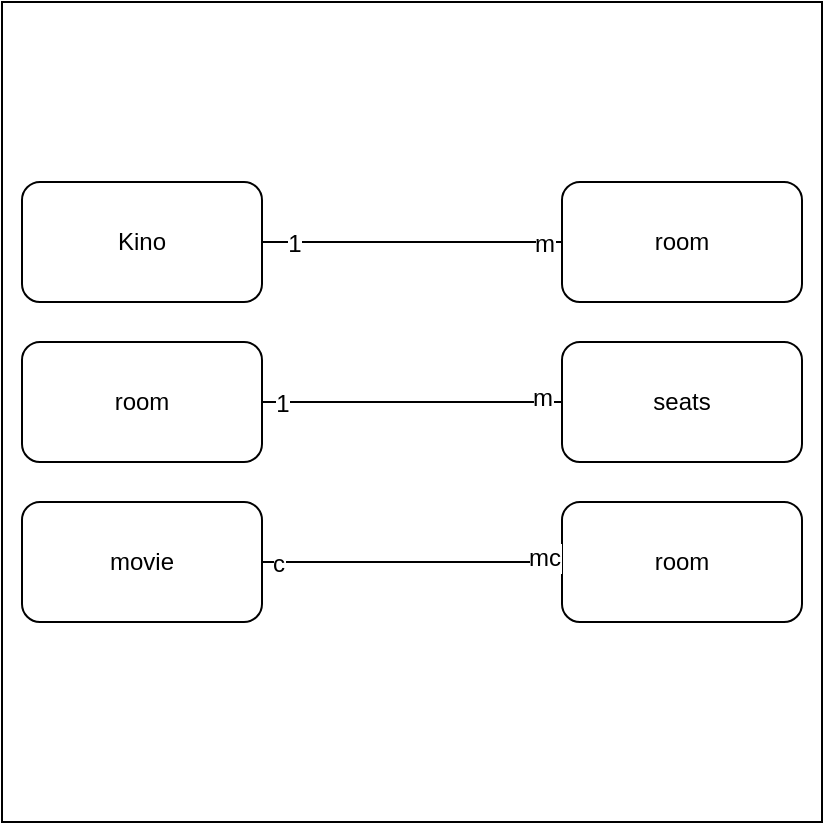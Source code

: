 <mxfile version="11.3.0" type="device" pages="1"><diagram id="H8FDcME-iVlboFXvHzxo" name="Page-1"><mxGraphModel dx="893" dy="693" grid="1" gridSize="10" guides="1" tooltips="1" connect="1" arrows="1" fold="1" page="1" pageScale="1" pageWidth="1169" pageHeight="827" math="0" shadow="0"><root><mxCell id="0"/><mxCell id="1" parent="0"/><mxCell id="shATxKLXKvqUNnT1jEuX-1" value="" style="whiteSpace=wrap;html=1;aspect=fixed;" vertex="1" parent="1"><mxGeometry x="320" y="50" width="410" height="410" as="geometry"/></mxCell><mxCell id="shATxKLXKvqUNnT1jEuX-3" value="Kino" style="rounded=1;whiteSpace=wrap;html=1;" vertex="1" parent="1"><mxGeometry x="330" y="140" width="120" height="60" as="geometry"/></mxCell><mxCell id="shATxKLXKvqUNnT1jEuX-5" value="room" style="rounded=1;whiteSpace=wrap;html=1;" vertex="1" parent="1"><mxGeometry x="600" y="140" width="120" height="60" as="geometry"/></mxCell><mxCell id="shATxKLXKvqUNnT1jEuX-8" value="" style="endArrow=none;html=1;exitX=1;exitY=0.5;exitDx=0;exitDy=0;entryX=0;entryY=0.5;entryDx=0;entryDy=0;" edge="1" parent="1" source="shATxKLXKvqUNnT1jEuX-3" target="shATxKLXKvqUNnT1jEuX-5"><mxGeometry width="50" height="50" relative="1" as="geometry"><mxPoint x="480" y="200" as="sourcePoint"/><mxPoint x="530" y="150" as="targetPoint"/><Array as="points"/></mxGeometry></mxCell><mxCell id="shATxKLXKvqUNnT1jEuX-9" value="1" style="text;html=1;resizable=0;points=[];align=center;verticalAlign=middle;labelBackgroundColor=#ffffff;" vertex="1" connectable="0" parent="shATxKLXKvqUNnT1jEuX-8"><mxGeometry x="-0.796" y="-1" relative="1" as="geometry"><mxPoint as="offset"/></mxGeometry></mxCell><mxCell id="shATxKLXKvqUNnT1jEuX-10" value="m" style="text;html=1;resizable=0;points=[];align=center;verticalAlign=middle;labelBackgroundColor=#ffffff;" vertex="1" connectable="0" parent="shATxKLXKvqUNnT1jEuX-8"><mxGeometry x="0.882" y="-1" relative="1" as="geometry"><mxPoint as="offset"/></mxGeometry></mxCell><mxCell id="shATxKLXKvqUNnT1jEuX-11" value="room" style="rounded=1;whiteSpace=wrap;html=1;" vertex="1" parent="1"><mxGeometry x="330" y="220" width="120" height="60" as="geometry"/></mxCell><mxCell id="shATxKLXKvqUNnT1jEuX-12" value="seats" style="rounded=1;whiteSpace=wrap;html=1;" vertex="1" parent="1"><mxGeometry x="600" y="220" width="120" height="60" as="geometry"/></mxCell><mxCell id="shATxKLXKvqUNnT1jEuX-15" value="" style="endArrow=none;html=1;exitX=0;exitY=0.5;exitDx=0;exitDy=0;entryX=1;entryY=0.5;entryDx=0;entryDy=0;" edge="1" parent="1" source="shATxKLXKvqUNnT1jEuX-12" target="shATxKLXKvqUNnT1jEuX-11"><mxGeometry width="50" height="50" relative="1" as="geometry"><mxPoint x="500" y="290" as="sourcePoint"/><mxPoint x="550" y="240" as="targetPoint"/></mxGeometry></mxCell><mxCell id="shATxKLXKvqUNnT1jEuX-16" value="1" style="text;html=1;resizable=0;points=[];align=center;verticalAlign=middle;labelBackgroundColor=#ffffff;" vertex="1" connectable="0" parent="shATxKLXKvqUNnT1jEuX-15"><mxGeometry x="0.873" y="1" relative="1" as="geometry"><mxPoint as="offset"/></mxGeometry></mxCell><mxCell id="shATxKLXKvqUNnT1jEuX-17" value="m" style="text;html=1;resizable=0;points=[];align=center;verticalAlign=middle;labelBackgroundColor=#ffffff;" vertex="1" connectable="0" parent="shATxKLXKvqUNnT1jEuX-15"><mxGeometry x="-0.86" y="-2" relative="1" as="geometry"><mxPoint as="offset"/></mxGeometry></mxCell><mxCell id="shATxKLXKvqUNnT1jEuX-18" value="movie" style="rounded=1;whiteSpace=wrap;html=1;" vertex="1" parent="1"><mxGeometry x="330" y="300" width="120" height="60" as="geometry"/></mxCell><mxCell id="shATxKLXKvqUNnT1jEuX-19" value="room" style="rounded=1;whiteSpace=wrap;html=1;" vertex="1" parent="1"><mxGeometry x="600" y="300" width="120" height="60" as="geometry"/></mxCell><mxCell id="shATxKLXKvqUNnT1jEuX-20" value="" style="endArrow=none;html=1;exitX=1;exitY=0.5;exitDx=0;exitDy=0;entryX=0;entryY=0.5;entryDx=0;entryDy=0;" edge="1" parent="1" source="shATxKLXKvqUNnT1jEuX-18" target="shATxKLXKvqUNnT1jEuX-19"><mxGeometry width="50" height="50" relative="1" as="geometry"><mxPoint x="490" y="360" as="sourcePoint"/><mxPoint x="540" y="310" as="targetPoint"/></mxGeometry></mxCell><mxCell id="shATxKLXKvqUNnT1jEuX-21" value="c" style="text;html=1;resizable=0;points=[];align=center;verticalAlign=middle;labelBackgroundColor=#ffffff;" vertex="1" connectable="0" parent="shATxKLXKvqUNnT1jEuX-20"><mxGeometry x="-0.896" y="-1" relative="1" as="geometry"><mxPoint as="offset"/></mxGeometry></mxCell><mxCell id="shATxKLXKvqUNnT1jEuX-22" value="mc" style="text;html=1;resizable=0;points=[];align=center;verticalAlign=middle;labelBackgroundColor=#ffffff;" vertex="1" connectable="0" parent="shATxKLXKvqUNnT1jEuX-20"><mxGeometry x="0.871" y="2" relative="1" as="geometry"><mxPoint as="offset"/></mxGeometry></mxCell></root></mxGraphModel></diagram></mxfile>